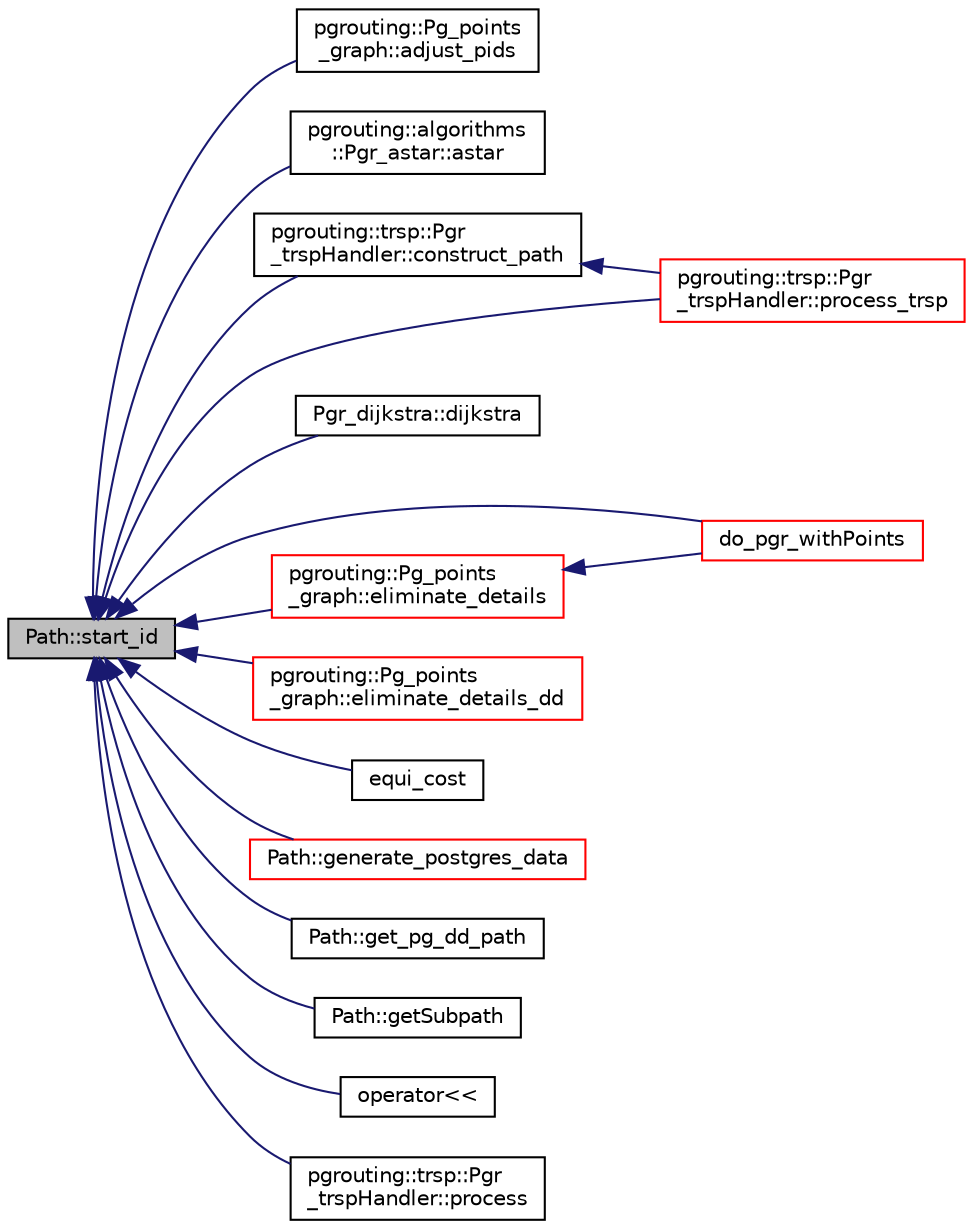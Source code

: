 digraph "Path::start_id"
{
  edge [fontname="Helvetica",fontsize="10",labelfontname="Helvetica",labelfontsize="10"];
  node [fontname="Helvetica",fontsize="10",shape=record];
  rankdir="LR";
  Node245 [label="Path::start_id",height=0.2,width=0.4,color="black", fillcolor="grey75", style="filled", fontcolor="black"];
  Node245 -> Node246 [dir="back",color="midnightblue",fontsize="10",style="solid",fontname="Helvetica"];
  Node246 [label="pgrouting::Pg_points\l_graph::adjust_pids",height=0.2,width=0.4,color="black", fillcolor="white", style="filled",URL="$classpgrouting_1_1Pg__points__graph.html#a1daf3e5eb10e11a86029ba839cb3ec64"];
  Node245 -> Node247 [dir="back",color="midnightblue",fontsize="10",style="solid",fontname="Helvetica"];
  Node247 [label="pgrouting::algorithms\l::Pgr_astar::astar",height=0.2,width=0.4,color="black", fillcolor="white", style="filled",URL="$classpgrouting_1_1algorithms_1_1Pgr__astar.html#a540dad9278b2222a4e8d0b0f173353b4"];
  Node245 -> Node248 [dir="back",color="midnightblue",fontsize="10",style="solid",fontname="Helvetica"];
  Node248 [label="pgrouting::trsp::Pgr\l_trspHandler::construct_path",height=0.2,width=0.4,color="black", fillcolor="white", style="filled",URL="$classpgrouting_1_1trsp_1_1Pgr__trspHandler.html#afb0d7e7d3049ca1c2a003b0571fcc02d"];
  Node248 -> Node249 [dir="back",color="midnightblue",fontsize="10",style="solid",fontname="Helvetica"];
  Node249 [label="pgrouting::trsp::Pgr\l_trspHandler::process_trsp",height=0.2,width=0.4,color="red", fillcolor="white", style="filled",URL="$classpgrouting_1_1trsp_1_1Pgr__trspHandler.html#a5d3b1ce02215d5c0ea5519e678b9c320"];
  Node245 -> Node255 [dir="back",color="midnightblue",fontsize="10",style="solid",fontname="Helvetica"];
  Node255 [label="Pgr_dijkstra::dijkstra",height=0.2,width=0.4,color="black", fillcolor="white", style="filled",URL="$classPgr__dijkstra.html#a40223def5edfcf8bcc11243d806d3b9f"];
  Node245 -> Node256 [dir="back",color="midnightblue",fontsize="10",style="solid",fontname="Helvetica"];
  Node256 [label="do_pgr_withPoints",height=0.2,width=0.4,color="red", fillcolor="white", style="filled",URL="$withPoints__driver_8h.html#a21c2758706c9735f75143b96fe93defd"];
  Node245 -> Node259 [dir="back",color="midnightblue",fontsize="10",style="solid",fontname="Helvetica"];
  Node259 [label="pgrouting::Pg_points\l_graph::eliminate_details",height=0.2,width=0.4,color="red", fillcolor="white", style="filled",URL="$classpgrouting_1_1Pg__points__graph.html#a3116d404b1aeab4255b83a96c040686c"];
  Node259 -> Node256 [dir="back",color="midnightblue",fontsize="10",style="solid",fontname="Helvetica"];
  Node245 -> Node263 [dir="back",color="midnightblue",fontsize="10",style="solid",fontname="Helvetica"];
  Node263 [label="pgrouting::Pg_points\l_graph::eliminate_details_dd",height=0.2,width=0.4,color="red", fillcolor="white", style="filled",URL="$classpgrouting_1_1Pg__points__graph.html#ad4eec360b2b5b8244d4bf927c03d6bb0"];
  Node245 -> Node267 [dir="back",color="midnightblue",fontsize="10",style="solid",fontname="Helvetica"];
  Node267 [label="equi_cost",height=0.2,width=0.4,color="black", fillcolor="white", style="filled",URL="$basePath__SSEC_8cpp.html#a5ec42f9cedce93c209092bc259b9c56c"];
  Node245 -> Node268 [dir="back",color="midnightblue",fontsize="10",style="solid",fontname="Helvetica"];
  Node268 [label="Path::generate_postgres_data",height=0.2,width=0.4,color="red", fillcolor="white", style="filled",URL="$classPath.html#ae38559bd57054698fdcf9b4457dc2da4"];
  Node245 -> Node272 [dir="back",color="midnightblue",fontsize="10",style="solid",fontname="Helvetica"];
  Node272 [label="Path::get_pg_dd_path",height=0.2,width=0.4,color="black", fillcolor="white", style="filled",URL="$classPath.html#ac07b6c3b8513269cfd0615242e7cee6d"];
  Node245 -> Node273 [dir="back",color="midnightblue",fontsize="10",style="solid",fontname="Helvetica"];
  Node273 [label="Path::getSubpath",height=0.2,width=0.4,color="black", fillcolor="white", style="filled",URL="$classPath.html#a6e915a3786eccd377d84a284b3152e2b"];
  Node245 -> Node274 [dir="back",color="midnightblue",fontsize="10",style="solid",fontname="Helvetica"];
  Node274 [label="operator\<\<",height=0.2,width=0.4,color="black", fillcolor="white", style="filled",URL="$basePath__SSEC_8cpp.html#aa16afa1050f3d97fc530c0ec237c1216"];
  Node245 -> Node251 [dir="back",color="midnightblue",fontsize="10",style="solid",fontname="Helvetica"];
  Node251 [label="pgrouting::trsp::Pgr\l_trspHandler::process",height=0.2,width=0.4,color="black", fillcolor="white", style="filled",URL="$classpgrouting_1_1trsp_1_1Pgr__trspHandler.html#aa9906883b4fdee00762ac1866329d0c2",tooltip="process "];
  Node245 -> Node249 [dir="back",color="midnightblue",fontsize="10",style="solid",fontname="Helvetica"];
}
